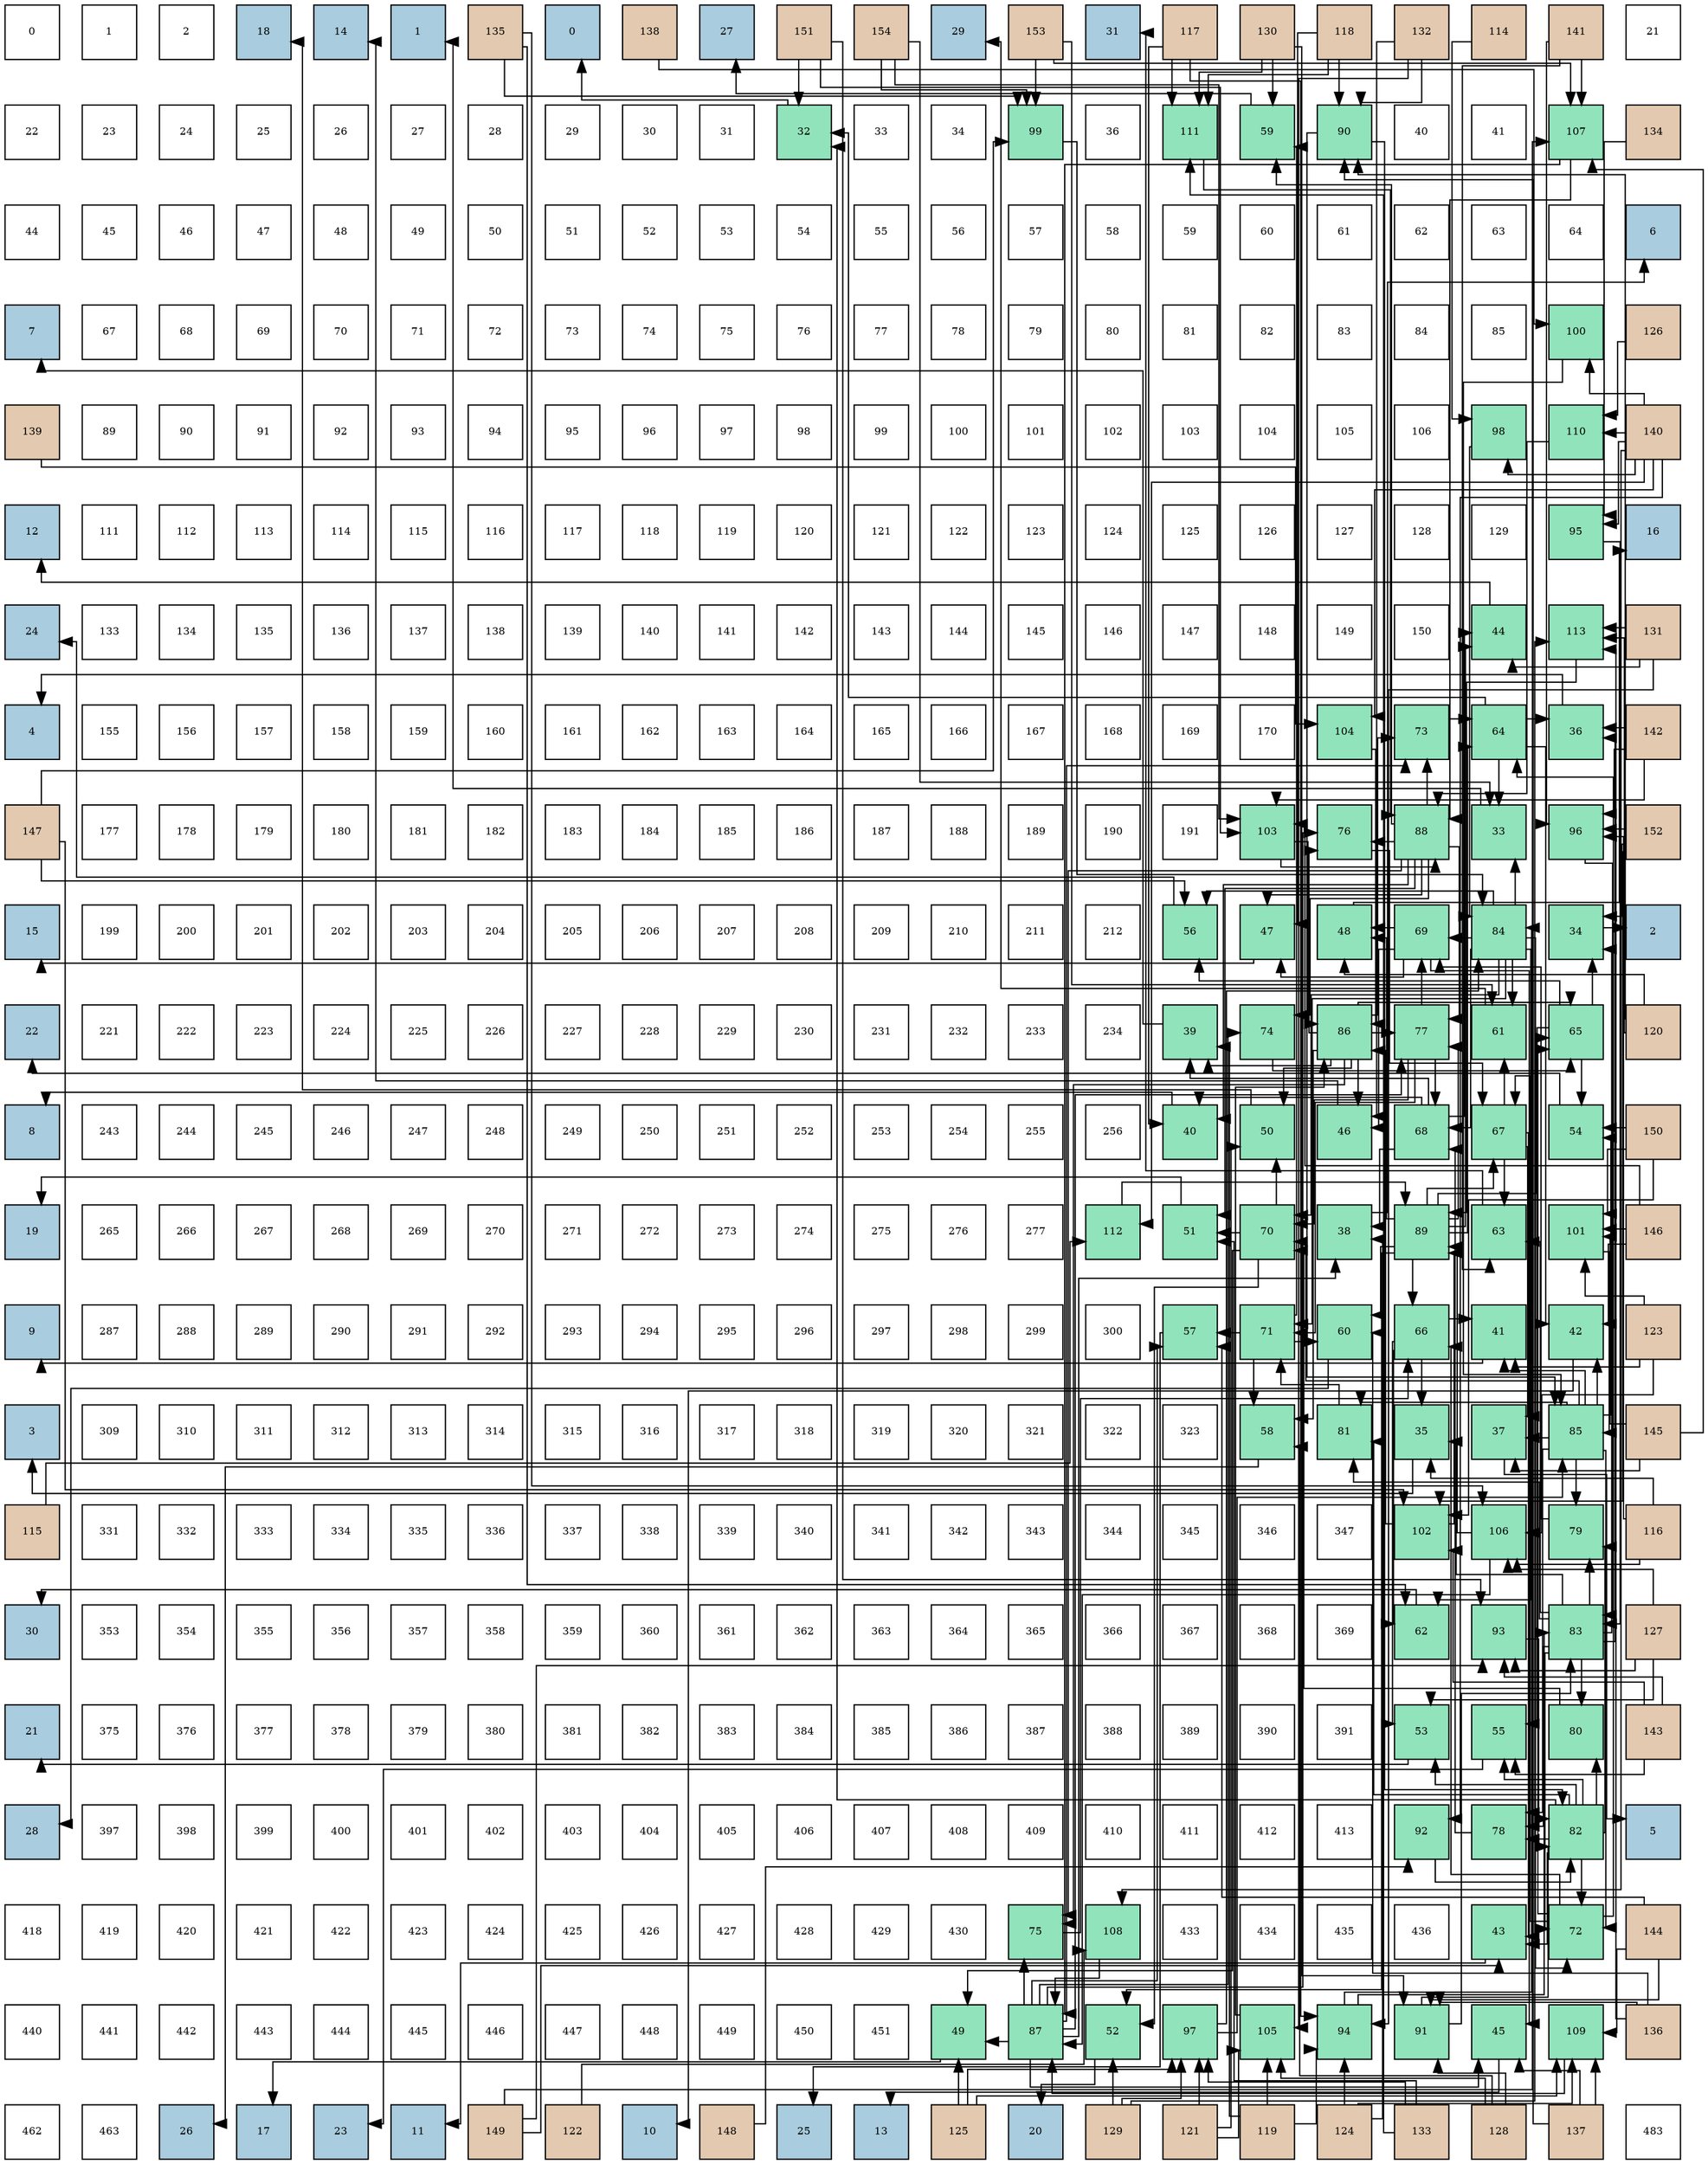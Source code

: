 digraph layout{
 rankdir=TB;
 splines=ortho;
 node [style=filled shape=square fixedsize=true width=0.6];
0[label="0", fontsize=8, fillcolor="#ffffff"];
1[label="1", fontsize=8, fillcolor="#ffffff"];
2[label="2", fontsize=8, fillcolor="#ffffff"];
3[label="18", fontsize=8, fillcolor="#a9ccde"];
4[label="14", fontsize=8, fillcolor="#a9ccde"];
5[label="1", fontsize=8, fillcolor="#a9ccde"];
6[label="135", fontsize=8, fillcolor="#e3c9af"];
7[label="0", fontsize=8, fillcolor="#a9ccde"];
8[label="138", fontsize=8, fillcolor="#e3c9af"];
9[label="27", fontsize=8, fillcolor="#a9ccde"];
10[label="151", fontsize=8, fillcolor="#e3c9af"];
11[label="154", fontsize=8, fillcolor="#e3c9af"];
12[label="29", fontsize=8, fillcolor="#a9ccde"];
13[label="153", fontsize=8, fillcolor="#e3c9af"];
14[label="31", fontsize=8, fillcolor="#a9ccde"];
15[label="117", fontsize=8, fillcolor="#e3c9af"];
16[label="130", fontsize=8, fillcolor="#e3c9af"];
17[label="118", fontsize=8, fillcolor="#e3c9af"];
18[label="132", fontsize=8, fillcolor="#e3c9af"];
19[label="114", fontsize=8, fillcolor="#e3c9af"];
20[label="141", fontsize=8, fillcolor="#e3c9af"];
21[label="21", fontsize=8, fillcolor="#ffffff"];
22[label="22", fontsize=8, fillcolor="#ffffff"];
23[label="23", fontsize=8, fillcolor="#ffffff"];
24[label="24", fontsize=8, fillcolor="#ffffff"];
25[label="25", fontsize=8, fillcolor="#ffffff"];
26[label="26", fontsize=8, fillcolor="#ffffff"];
27[label="27", fontsize=8, fillcolor="#ffffff"];
28[label="28", fontsize=8, fillcolor="#ffffff"];
29[label="29", fontsize=8, fillcolor="#ffffff"];
30[label="30", fontsize=8, fillcolor="#ffffff"];
31[label="31", fontsize=8, fillcolor="#ffffff"];
32[label="32", fontsize=8, fillcolor="#91e3bb"];
33[label="33", fontsize=8, fillcolor="#ffffff"];
34[label="34", fontsize=8, fillcolor="#ffffff"];
35[label="99", fontsize=8, fillcolor="#91e3bb"];
36[label="36", fontsize=8, fillcolor="#ffffff"];
37[label="111", fontsize=8, fillcolor="#91e3bb"];
38[label="59", fontsize=8, fillcolor="#91e3bb"];
39[label="90", fontsize=8, fillcolor="#91e3bb"];
40[label="40", fontsize=8, fillcolor="#ffffff"];
41[label="41", fontsize=8, fillcolor="#ffffff"];
42[label="107", fontsize=8, fillcolor="#91e3bb"];
43[label="134", fontsize=8, fillcolor="#e3c9af"];
44[label="44", fontsize=8, fillcolor="#ffffff"];
45[label="45", fontsize=8, fillcolor="#ffffff"];
46[label="46", fontsize=8, fillcolor="#ffffff"];
47[label="47", fontsize=8, fillcolor="#ffffff"];
48[label="48", fontsize=8, fillcolor="#ffffff"];
49[label="49", fontsize=8, fillcolor="#ffffff"];
50[label="50", fontsize=8, fillcolor="#ffffff"];
51[label="51", fontsize=8, fillcolor="#ffffff"];
52[label="52", fontsize=8, fillcolor="#ffffff"];
53[label="53", fontsize=8, fillcolor="#ffffff"];
54[label="54", fontsize=8, fillcolor="#ffffff"];
55[label="55", fontsize=8, fillcolor="#ffffff"];
56[label="56", fontsize=8, fillcolor="#ffffff"];
57[label="57", fontsize=8, fillcolor="#ffffff"];
58[label="58", fontsize=8, fillcolor="#ffffff"];
59[label="59", fontsize=8, fillcolor="#ffffff"];
60[label="60", fontsize=8, fillcolor="#ffffff"];
61[label="61", fontsize=8, fillcolor="#ffffff"];
62[label="62", fontsize=8, fillcolor="#ffffff"];
63[label="63", fontsize=8, fillcolor="#ffffff"];
64[label="64", fontsize=8, fillcolor="#ffffff"];
65[label="6", fontsize=8, fillcolor="#a9ccde"];
66[label="7", fontsize=8, fillcolor="#a9ccde"];
67[label="67", fontsize=8, fillcolor="#ffffff"];
68[label="68", fontsize=8, fillcolor="#ffffff"];
69[label="69", fontsize=8, fillcolor="#ffffff"];
70[label="70", fontsize=8, fillcolor="#ffffff"];
71[label="71", fontsize=8, fillcolor="#ffffff"];
72[label="72", fontsize=8, fillcolor="#ffffff"];
73[label="73", fontsize=8, fillcolor="#ffffff"];
74[label="74", fontsize=8, fillcolor="#ffffff"];
75[label="75", fontsize=8, fillcolor="#ffffff"];
76[label="76", fontsize=8, fillcolor="#ffffff"];
77[label="77", fontsize=8, fillcolor="#ffffff"];
78[label="78", fontsize=8, fillcolor="#ffffff"];
79[label="79", fontsize=8, fillcolor="#ffffff"];
80[label="80", fontsize=8, fillcolor="#ffffff"];
81[label="81", fontsize=8, fillcolor="#ffffff"];
82[label="82", fontsize=8, fillcolor="#ffffff"];
83[label="83", fontsize=8, fillcolor="#ffffff"];
84[label="84", fontsize=8, fillcolor="#ffffff"];
85[label="85", fontsize=8, fillcolor="#ffffff"];
86[label="100", fontsize=8, fillcolor="#91e3bb"];
87[label="126", fontsize=8, fillcolor="#e3c9af"];
88[label="139", fontsize=8, fillcolor="#e3c9af"];
89[label="89", fontsize=8, fillcolor="#ffffff"];
90[label="90", fontsize=8, fillcolor="#ffffff"];
91[label="91", fontsize=8, fillcolor="#ffffff"];
92[label="92", fontsize=8, fillcolor="#ffffff"];
93[label="93", fontsize=8, fillcolor="#ffffff"];
94[label="94", fontsize=8, fillcolor="#ffffff"];
95[label="95", fontsize=8, fillcolor="#ffffff"];
96[label="96", fontsize=8, fillcolor="#ffffff"];
97[label="97", fontsize=8, fillcolor="#ffffff"];
98[label="98", fontsize=8, fillcolor="#ffffff"];
99[label="99", fontsize=8, fillcolor="#ffffff"];
100[label="100", fontsize=8, fillcolor="#ffffff"];
101[label="101", fontsize=8, fillcolor="#ffffff"];
102[label="102", fontsize=8, fillcolor="#ffffff"];
103[label="103", fontsize=8, fillcolor="#ffffff"];
104[label="104", fontsize=8, fillcolor="#ffffff"];
105[label="105", fontsize=8, fillcolor="#ffffff"];
106[label="106", fontsize=8, fillcolor="#ffffff"];
107[label="98", fontsize=8, fillcolor="#91e3bb"];
108[label="110", fontsize=8, fillcolor="#91e3bb"];
109[label="140", fontsize=8, fillcolor="#e3c9af"];
110[label="12", fontsize=8, fillcolor="#a9ccde"];
111[label="111", fontsize=8, fillcolor="#ffffff"];
112[label="112", fontsize=8, fillcolor="#ffffff"];
113[label="113", fontsize=8, fillcolor="#ffffff"];
114[label="114", fontsize=8, fillcolor="#ffffff"];
115[label="115", fontsize=8, fillcolor="#ffffff"];
116[label="116", fontsize=8, fillcolor="#ffffff"];
117[label="117", fontsize=8, fillcolor="#ffffff"];
118[label="118", fontsize=8, fillcolor="#ffffff"];
119[label="119", fontsize=8, fillcolor="#ffffff"];
120[label="120", fontsize=8, fillcolor="#ffffff"];
121[label="121", fontsize=8, fillcolor="#ffffff"];
122[label="122", fontsize=8, fillcolor="#ffffff"];
123[label="123", fontsize=8, fillcolor="#ffffff"];
124[label="124", fontsize=8, fillcolor="#ffffff"];
125[label="125", fontsize=8, fillcolor="#ffffff"];
126[label="126", fontsize=8, fillcolor="#ffffff"];
127[label="127", fontsize=8, fillcolor="#ffffff"];
128[label="128", fontsize=8, fillcolor="#ffffff"];
129[label="129", fontsize=8, fillcolor="#ffffff"];
130[label="95", fontsize=8, fillcolor="#91e3bb"];
131[label="16", fontsize=8, fillcolor="#a9ccde"];
132[label="24", fontsize=8, fillcolor="#a9ccde"];
133[label="133", fontsize=8, fillcolor="#ffffff"];
134[label="134", fontsize=8, fillcolor="#ffffff"];
135[label="135", fontsize=8, fillcolor="#ffffff"];
136[label="136", fontsize=8, fillcolor="#ffffff"];
137[label="137", fontsize=8, fillcolor="#ffffff"];
138[label="138", fontsize=8, fillcolor="#ffffff"];
139[label="139", fontsize=8, fillcolor="#ffffff"];
140[label="140", fontsize=8, fillcolor="#ffffff"];
141[label="141", fontsize=8, fillcolor="#ffffff"];
142[label="142", fontsize=8, fillcolor="#ffffff"];
143[label="143", fontsize=8, fillcolor="#ffffff"];
144[label="144", fontsize=8, fillcolor="#ffffff"];
145[label="145", fontsize=8, fillcolor="#ffffff"];
146[label="146", fontsize=8, fillcolor="#ffffff"];
147[label="147", fontsize=8, fillcolor="#ffffff"];
148[label="148", fontsize=8, fillcolor="#ffffff"];
149[label="149", fontsize=8, fillcolor="#ffffff"];
150[label="150", fontsize=8, fillcolor="#ffffff"];
151[label="44", fontsize=8, fillcolor="#91e3bb"];
152[label="113", fontsize=8, fillcolor="#91e3bb"];
153[label="131", fontsize=8, fillcolor="#e3c9af"];
154[label="4", fontsize=8, fillcolor="#a9ccde"];
155[label="155", fontsize=8, fillcolor="#ffffff"];
156[label="156", fontsize=8, fillcolor="#ffffff"];
157[label="157", fontsize=8, fillcolor="#ffffff"];
158[label="158", fontsize=8, fillcolor="#ffffff"];
159[label="159", fontsize=8, fillcolor="#ffffff"];
160[label="160", fontsize=8, fillcolor="#ffffff"];
161[label="161", fontsize=8, fillcolor="#ffffff"];
162[label="162", fontsize=8, fillcolor="#ffffff"];
163[label="163", fontsize=8, fillcolor="#ffffff"];
164[label="164", fontsize=8, fillcolor="#ffffff"];
165[label="165", fontsize=8, fillcolor="#ffffff"];
166[label="166", fontsize=8, fillcolor="#ffffff"];
167[label="167", fontsize=8, fillcolor="#ffffff"];
168[label="168", fontsize=8, fillcolor="#ffffff"];
169[label="169", fontsize=8, fillcolor="#ffffff"];
170[label="170", fontsize=8, fillcolor="#ffffff"];
171[label="104", fontsize=8, fillcolor="#91e3bb"];
172[label="73", fontsize=8, fillcolor="#91e3bb"];
173[label="64", fontsize=8, fillcolor="#91e3bb"];
174[label="36", fontsize=8, fillcolor="#91e3bb"];
175[label="142", fontsize=8, fillcolor="#e3c9af"];
176[label="147", fontsize=8, fillcolor="#e3c9af"];
177[label="177", fontsize=8, fillcolor="#ffffff"];
178[label="178", fontsize=8, fillcolor="#ffffff"];
179[label="179", fontsize=8, fillcolor="#ffffff"];
180[label="180", fontsize=8, fillcolor="#ffffff"];
181[label="181", fontsize=8, fillcolor="#ffffff"];
182[label="182", fontsize=8, fillcolor="#ffffff"];
183[label="183", fontsize=8, fillcolor="#ffffff"];
184[label="184", fontsize=8, fillcolor="#ffffff"];
185[label="185", fontsize=8, fillcolor="#ffffff"];
186[label="186", fontsize=8, fillcolor="#ffffff"];
187[label="187", fontsize=8, fillcolor="#ffffff"];
188[label="188", fontsize=8, fillcolor="#ffffff"];
189[label="189", fontsize=8, fillcolor="#ffffff"];
190[label="190", fontsize=8, fillcolor="#ffffff"];
191[label="191", fontsize=8, fillcolor="#ffffff"];
192[label="103", fontsize=8, fillcolor="#91e3bb"];
193[label="76", fontsize=8, fillcolor="#91e3bb"];
194[label="88", fontsize=8, fillcolor="#91e3bb"];
195[label="33", fontsize=8, fillcolor="#91e3bb"];
196[label="96", fontsize=8, fillcolor="#91e3bb"];
197[label="152", fontsize=8, fillcolor="#e3c9af"];
198[label="15", fontsize=8, fillcolor="#a9ccde"];
199[label="199", fontsize=8, fillcolor="#ffffff"];
200[label="200", fontsize=8, fillcolor="#ffffff"];
201[label="201", fontsize=8, fillcolor="#ffffff"];
202[label="202", fontsize=8, fillcolor="#ffffff"];
203[label="203", fontsize=8, fillcolor="#ffffff"];
204[label="204", fontsize=8, fillcolor="#ffffff"];
205[label="205", fontsize=8, fillcolor="#ffffff"];
206[label="206", fontsize=8, fillcolor="#ffffff"];
207[label="207", fontsize=8, fillcolor="#ffffff"];
208[label="208", fontsize=8, fillcolor="#ffffff"];
209[label="209", fontsize=8, fillcolor="#ffffff"];
210[label="210", fontsize=8, fillcolor="#ffffff"];
211[label="211", fontsize=8, fillcolor="#ffffff"];
212[label="212", fontsize=8, fillcolor="#ffffff"];
213[label="56", fontsize=8, fillcolor="#91e3bb"];
214[label="47", fontsize=8, fillcolor="#91e3bb"];
215[label="48", fontsize=8, fillcolor="#91e3bb"];
216[label="69", fontsize=8, fillcolor="#91e3bb"];
217[label="84", fontsize=8, fillcolor="#91e3bb"];
218[label="34", fontsize=8, fillcolor="#91e3bb"];
219[label="2", fontsize=8, fillcolor="#a9ccde"];
220[label="22", fontsize=8, fillcolor="#a9ccde"];
221[label="221", fontsize=8, fillcolor="#ffffff"];
222[label="222", fontsize=8, fillcolor="#ffffff"];
223[label="223", fontsize=8, fillcolor="#ffffff"];
224[label="224", fontsize=8, fillcolor="#ffffff"];
225[label="225", fontsize=8, fillcolor="#ffffff"];
226[label="226", fontsize=8, fillcolor="#ffffff"];
227[label="227", fontsize=8, fillcolor="#ffffff"];
228[label="228", fontsize=8, fillcolor="#ffffff"];
229[label="229", fontsize=8, fillcolor="#ffffff"];
230[label="230", fontsize=8, fillcolor="#ffffff"];
231[label="231", fontsize=8, fillcolor="#ffffff"];
232[label="232", fontsize=8, fillcolor="#ffffff"];
233[label="233", fontsize=8, fillcolor="#ffffff"];
234[label="234", fontsize=8, fillcolor="#ffffff"];
235[label="39", fontsize=8, fillcolor="#91e3bb"];
236[label="74", fontsize=8, fillcolor="#91e3bb"];
237[label="86", fontsize=8, fillcolor="#91e3bb"];
238[label="77", fontsize=8, fillcolor="#91e3bb"];
239[label="61", fontsize=8, fillcolor="#91e3bb"];
240[label="65", fontsize=8, fillcolor="#91e3bb"];
241[label="120", fontsize=8, fillcolor="#e3c9af"];
242[label="8", fontsize=8, fillcolor="#a9ccde"];
243[label="243", fontsize=8, fillcolor="#ffffff"];
244[label="244", fontsize=8, fillcolor="#ffffff"];
245[label="245", fontsize=8, fillcolor="#ffffff"];
246[label="246", fontsize=8, fillcolor="#ffffff"];
247[label="247", fontsize=8, fillcolor="#ffffff"];
248[label="248", fontsize=8, fillcolor="#ffffff"];
249[label="249", fontsize=8, fillcolor="#ffffff"];
250[label="250", fontsize=8, fillcolor="#ffffff"];
251[label="251", fontsize=8, fillcolor="#ffffff"];
252[label="252", fontsize=8, fillcolor="#ffffff"];
253[label="253", fontsize=8, fillcolor="#ffffff"];
254[label="254", fontsize=8, fillcolor="#ffffff"];
255[label="255", fontsize=8, fillcolor="#ffffff"];
256[label="256", fontsize=8, fillcolor="#ffffff"];
257[label="40", fontsize=8, fillcolor="#91e3bb"];
258[label="50", fontsize=8, fillcolor="#91e3bb"];
259[label="46", fontsize=8, fillcolor="#91e3bb"];
260[label="68", fontsize=8, fillcolor="#91e3bb"];
261[label="67", fontsize=8, fillcolor="#91e3bb"];
262[label="54", fontsize=8, fillcolor="#91e3bb"];
263[label="150", fontsize=8, fillcolor="#e3c9af"];
264[label="19", fontsize=8, fillcolor="#a9ccde"];
265[label="265", fontsize=8, fillcolor="#ffffff"];
266[label="266", fontsize=8, fillcolor="#ffffff"];
267[label="267", fontsize=8, fillcolor="#ffffff"];
268[label="268", fontsize=8, fillcolor="#ffffff"];
269[label="269", fontsize=8, fillcolor="#ffffff"];
270[label="270", fontsize=8, fillcolor="#ffffff"];
271[label="271", fontsize=8, fillcolor="#ffffff"];
272[label="272", fontsize=8, fillcolor="#ffffff"];
273[label="273", fontsize=8, fillcolor="#ffffff"];
274[label="274", fontsize=8, fillcolor="#ffffff"];
275[label="275", fontsize=8, fillcolor="#ffffff"];
276[label="276", fontsize=8, fillcolor="#ffffff"];
277[label="277", fontsize=8, fillcolor="#ffffff"];
278[label="112", fontsize=8, fillcolor="#91e3bb"];
279[label="51", fontsize=8, fillcolor="#91e3bb"];
280[label="70", fontsize=8, fillcolor="#91e3bb"];
281[label="38", fontsize=8, fillcolor="#91e3bb"];
282[label="89", fontsize=8, fillcolor="#91e3bb"];
283[label="63", fontsize=8, fillcolor="#91e3bb"];
284[label="101", fontsize=8, fillcolor="#91e3bb"];
285[label="146", fontsize=8, fillcolor="#e3c9af"];
286[label="9", fontsize=8, fillcolor="#a9ccde"];
287[label="287", fontsize=8, fillcolor="#ffffff"];
288[label="288", fontsize=8, fillcolor="#ffffff"];
289[label="289", fontsize=8, fillcolor="#ffffff"];
290[label="290", fontsize=8, fillcolor="#ffffff"];
291[label="291", fontsize=8, fillcolor="#ffffff"];
292[label="292", fontsize=8, fillcolor="#ffffff"];
293[label="293", fontsize=8, fillcolor="#ffffff"];
294[label="294", fontsize=8, fillcolor="#ffffff"];
295[label="295", fontsize=8, fillcolor="#ffffff"];
296[label="296", fontsize=8, fillcolor="#ffffff"];
297[label="297", fontsize=8, fillcolor="#ffffff"];
298[label="298", fontsize=8, fillcolor="#ffffff"];
299[label="299", fontsize=8, fillcolor="#ffffff"];
300[label="300", fontsize=8, fillcolor="#ffffff"];
301[label="57", fontsize=8, fillcolor="#91e3bb"];
302[label="71", fontsize=8, fillcolor="#91e3bb"];
303[label="60", fontsize=8, fillcolor="#91e3bb"];
304[label="66", fontsize=8, fillcolor="#91e3bb"];
305[label="41", fontsize=8, fillcolor="#91e3bb"];
306[label="42", fontsize=8, fillcolor="#91e3bb"];
307[label="123", fontsize=8, fillcolor="#e3c9af"];
308[label="3", fontsize=8, fillcolor="#a9ccde"];
309[label="309", fontsize=8, fillcolor="#ffffff"];
310[label="310", fontsize=8, fillcolor="#ffffff"];
311[label="311", fontsize=8, fillcolor="#ffffff"];
312[label="312", fontsize=8, fillcolor="#ffffff"];
313[label="313", fontsize=8, fillcolor="#ffffff"];
314[label="314", fontsize=8, fillcolor="#ffffff"];
315[label="315", fontsize=8, fillcolor="#ffffff"];
316[label="316", fontsize=8, fillcolor="#ffffff"];
317[label="317", fontsize=8, fillcolor="#ffffff"];
318[label="318", fontsize=8, fillcolor="#ffffff"];
319[label="319", fontsize=8, fillcolor="#ffffff"];
320[label="320", fontsize=8, fillcolor="#ffffff"];
321[label="321", fontsize=8, fillcolor="#ffffff"];
322[label="322", fontsize=8, fillcolor="#ffffff"];
323[label="323", fontsize=8, fillcolor="#ffffff"];
324[label="58", fontsize=8, fillcolor="#91e3bb"];
325[label="81", fontsize=8, fillcolor="#91e3bb"];
326[label="35", fontsize=8, fillcolor="#91e3bb"];
327[label="37", fontsize=8, fillcolor="#91e3bb"];
328[label="85", fontsize=8, fillcolor="#91e3bb"];
329[label="145", fontsize=8, fillcolor="#e3c9af"];
330[label="115", fontsize=8, fillcolor="#e3c9af"];
331[label="331", fontsize=8, fillcolor="#ffffff"];
332[label="332", fontsize=8, fillcolor="#ffffff"];
333[label="333", fontsize=8, fillcolor="#ffffff"];
334[label="334", fontsize=8, fillcolor="#ffffff"];
335[label="335", fontsize=8, fillcolor="#ffffff"];
336[label="336", fontsize=8, fillcolor="#ffffff"];
337[label="337", fontsize=8, fillcolor="#ffffff"];
338[label="338", fontsize=8, fillcolor="#ffffff"];
339[label="339", fontsize=8, fillcolor="#ffffff"];
340[label="340", fontsize=8, fillcolor="#ffffff"];
341[label="341", fontsize=8, fillcolor="#ffffff"];
342[label="342", fontsize=8, fillcolor="#ffffff"];
343[label="343", fontsize=8, fillcolor="#ffffff"];
344[label="344", fontsize=8, fillcolor="#ffffff"];
345[label="345", fontsize=8, fillcolor="#ffffff"];
346[label="346", fontsize=8, fillcolor="#ffffff"];
347[label="347", fontsize=8, fillcolor="#ffffff"];
348[label="102", fontsize=8, fillcolor="#91e3bb"];
349[label="106", fontsize=8, fillcolor="#91e3bb"];
350[label="79", fontsize=8, fillcolor="#91e3bb"];
351[label="116", fontsize=8, fillcolor="#e3c9af"];
352[label="30", fontsize=8, fillcolor="#a9ccde"];
353[label="353", fontsize=8, fillcolor="#ffffff"];
354[label="354", fontsize=8, fillcolor="#ffffff"];
355[label="355", fontsize=8, fillcolor="#ffffff"];
356[label="356", fontsize=8, fillcolor="#ffffff"];
357[label="357", fontsize=8, fillcolor="#ffffff"];
358[label="358", fontsize=8, fillcolor="#ffffff"];
359[label="359", fontsize=8, fillcolor="#ffffff"];
360[label="360", fontsize=8, fillcolor="#ffffff"];
361[label="361", fontsize=8, fillcolor="#ffffff"];
362[label="362", fontsize=8, fillcolor="#ffffff"];
363[label="363", fontsize=8, fillcolor="#ffffff"];
364[label="364", fontsize=8, fillcolor="#ffffff"];
365[label="365", fontsize=8, fillcolor="#ffffff"];
366[label="366", fontsize=8, fillcolor="#ffffff"];
367[label="367", fontsize=8, fillcolor="#ffffff"];
368[label="368", fontsize=8, fillcolor="#ffffff"];
369[label="369", fontsize=8, fillcolor="#ffffff"];
370[label="62", fontsize=8, fillcolor="#91e3bb"];
371[label="93", fontsize=8, fillcolor="#91e3bb"];
372[label="83", fontsize=8, fillcolor="#91e3bb"];
373[label="127", fontsize=8, fillcolor="#e3c9af"];
374[label="21", fontsize=8, fillcolor="#a9ccde"];
375[label="375", fontsize=8, fillcolor="#ffffff"];
376[label="376", fontsize=8, fillcolor="#ffffff"];
377[label="377", fontsize=8, fillcolor="#ffffff"];
378[label="378", fontsize=8, fillcolor="#ffffff"];
379[label="379", fontsize=8, fillcolor="#ffffff"];
380[label="380", fontsize=8, fillcolor="#ffffff"];
381[label="381", fontsize=8, fillcolor="#ffffff"];
382[label="382", fontsize=8, fillcolor="#ffffff"];
383[label="383", fontsize=8, fillcolor="#ffffff"];
384[label="384", fontsize=8, fillcolor="#ffffff"];
385[label="385", fontsize=8, fillcolor="#ffffff"];
386[label="386", fontsize=8, fillcolor="#ffffff"];
387[label="387", fontsize=8, fillcolor="#ffffff"];
388[label="388", fontsize=8, fillcolor="#ffffff"];
389[label="389", fontsize=8, fillcolor="#ffffff"];
390[label="390", fontsize=8, fillcolor="#ffffff"];
391[label="391", fontsize=8, fillcolor="#ffffff"];
392[label="53", fontsize=8, fillcolor="#91e3bb"];
393[label="55", fontsize=8, fillcolor="#91e3bb"];
394[label="80", fontsize=8, fillcolor="#91e3bb"];
395[label="143", fontsize=8, fillcolor="#e3c9af"];
396[label="28", fontsize=8, fillcolor="#a9ccde"];
397[label="397", fontsize=8, fillcolor="#ffffff"];
398[label="398", fontsize=8, fillcolor="#ffffff"];
399[label="399", fontsize=8, fillcolor="#ffffff"];
400[label="400", fontsize=8, fillcolor="#ffffff"];
401[label="401", fontsize=8, fillcolor="#ffffff"];
402[label="402", fontsize=8, fillcolor="#ffffff"];
403[label="403", fontsize=8, fillcolor="#ffffff"];
404[label="404", fontsize=8, fillcolor="#ffffff"];
405[label="405", fontsize=8, fillcolor="#ffffff"];
406[label="406", fontsize=8, fillcolor="#ffffff"];
407[label="407", fontsize=8, fillcolor="#ffffff"];
408[label="408", fontsize=8, fillcolor="#ffffff"];
409[label="409", fontsize=8, fillcolor="#ffffff"];
410[label="410", fontsize=8, fillcolor="#ffffff"];
411[label="411", fontsize=8, fillcolor="#ffffff"];
412[label="412", fontsize=8, fillcolor="#ffffff"];
413[label="413", fontsize=8, fillcolor="#ffffff"];
414[label="92", fontsize=8, fillcolor="#91e3bb"];
415[label="78", fontsize=8, fillcolor="#91e3bb"];
416[label="82", fontsize=8, fillcolor="#91e3bb"];
417[label="5", fontsize=8, fillcolor="#a9ccde"];
418[label="418", fontsize=8, fillcolor="#ffffff"];
419[label="419", fontsize=8, fillcolor="#ffffff"];
420[label="420", fontsize=8, fillcolor="#ffffff"];
421[label="421", fontsize=8, fillcolor="#ffffff"];
422[label="422", fontsize=8, fillcolor="#ffffff"];
423[label="423", fontsize=8, fillcolor="#ffffff"];
424[label="424", fontsize=8, fillcolor="#ffffff"];
425[label="425", fontsize=8, fillcolor="#ffffff"];
426[label="426", fontsize=8, fillcolor="#ffffff"];
427[label="427", fontsize=8, fillcolor="#ffffff"];
428[label="428", fontsize=8, fillcolor="#ffffff"];
429[label="429", fontsize=8, fillcolor="#ffffff"];
430[label="430", fontsize=8, fillcolor="#ffffff"];
431[label="75", fontsize=8, fillcolor="#91e3bb"];
432[label="108", fontsize=8, fillcolor="#91e3bb"];
433[label="433", fontsize=8, fillcolor="#ffffff"];
434[label="434", fontsize=8, fillcolor="#ffffff"];
435[label="435", fontsize=8, fillcolor="#ffffff"];
436[label="436", fontsize=8, fillcolor="#ffffff"];
437[label="43", fontsize=8, fillcolor="#91e3bb"];
438[label="72", fontsize=8, fillcolor="#91e3bb"];
439[label="144", fontsize=8, fillcolor="#e3c9af"];
440[label="440", fontsize=8, fillcolor="#ffffff"];
441[label="441", fontsize=8, fillcolor="#ffffff"];
442[label="442", fontsize=8, fillcolor="#ffffff"];
443[label="443", fontsize=8, fillcolor="#ffffff"];
444[label="444", fontsize=8, fillcolor="#ffffff"];
445[label="445", fontsize=8, fillcolor="#ffffff"];
446[label="446", fontsize=8, fillcolor="#ffffff"];
447[label="447", fontsize=8, fillcolor="#ffffff"];
448[label="448", fontsize=8, fillcolor="#ffffff"];
449[label="449", fontsize=8, fillcolor="#ffffff"];
450[label="450", fontsize=8, fillcolor="#ffffff"];
451[label="451", fontsize=8, fillcolor="#ffffff"];
452[label="49", fontsize=8, fillcolor="#91e3bb"];
453[label="87", fontsize=8, fillcolor="#91e3bb"];
454[label="52", fontsize=8, fillcolor="#91e3bb"];
455[label="97", fontsize=8, fillcolor="#91e3bb"];
456[label="105", fontsize=8, fillcolor="#91e3bb"];
457[label="94", fontsize=8, fillcolor="#91e3bb"];
458[label="91", fontsize=8, fillcolor="#91e3bb"];
459[label="45", fontsize=8, fillcolor="#91e3bb"];
460[label="109", fontsize=8, fillcolor="#91e3bb"];
461[label="136", fontsize=8, fillcolor="#e3c9af"];
462[label="462", fontsize=8, fillcolor="#ffffff"];
463[label="463", fontsize=8, fillcolor="#ffffff"];
464[label="26", fontsize=8, fillcolor="#a9ccde"];
465[label="17", fontsize=8, fillcolor="#a9ccde"];
466[label="23", fontsize=8, fillcolor="#a9ccde"];
467[label="11", fontsize=8, fillcolor="#a9ccde"];
468[label="149", fontsize=8, fillcolor="#e3c9af"];
469[label="122", fontsize=8, fillcolor="#e3c9af"];
470[label="10", fontsize=8, fillcolor="#a9ccde"];
471[label="148", fontsize=8, fillcolor="#e3c9af"];
472[label="25", fontsize=8, fillcolor="#a9ccde"];
473[label="13", fontsize=8, fillcolor="#a9ccde"];
474[label="125", fontsize=8, fillcolor="#e3c9af"];
475[label="20", fontsize=8, fillcolor="#a9ccde"];
476[label="129", fontsize=8, fillcolor="#e3c9af"];
477[label="121", fontsize=8, fillcolor="#e3c9af"];
478[label="119", fontsize=8, fillcolor="#e3c9af"];
479[label="124", fontsize=8, fillcolor="#e3c9af"];
480[label="133", fontsize=8, fillcolor="#e3c9af"];
481[label="128", fontsize=8, fillcolor="#e3c9af"];
482[label="137", fontsize=8, fillcolor="#e3c9af"];
483[label="483", fontsize=8, fillcolor="#ffffff"];
edge [constraint=false, style=vis];32 -> 7;
195 -> 5;
218 -> 219;
326 -> 308;
174 -> 154;
327 -> 417;
281 -> 65;
235 -> 66;
257 -> 242;
305 -> 286;
306 -> 470;
437 -> 467;
151 -> 110;
459 -> 473;
259 -> 4;
214 -> 198;
215 -> 131;
452 -> 465;
258 -> 3;
279 -> 264;
454 -> 475;
392 -> 374;
262 -> 220;
393 -> 466;
213 -> 132;
301 -> 472;
324 -> 464;
38 -> 9;
303 -> 396;
239 -> 12;
370 -> 352;
283 -> 14;
173 -> 32;
173 -> 195;
173 -> 174;
173 -> 306;
240 -> 218;
240 -> 262;
240 -> 393;
240 -> 213;
304 -> 326;
304 -> 305;
304 -> 392;
304 -> 370;
261 -> 327;
261 -> 437;
261 -> 239;
261 -> 283;
260 -> 281;
260 -> 235;
260 -> 257;
260 -> 151;
216 -> 459;
216 -> 259;
216 -> 214;
216 -> 215;
280 -> 452;
280 -> 258;
280 -> 279;
280 -> 454;
302 -> 301;
302 -> 324;
302 -> 38;
302 -> 303;
438 -> 173;
438 -> 240;
438 -> 304;
438 -> 261;
172 -> 173;
236 -> 240;
431 -> 304;
193 -> 261;
238 -> 260;
238 -> 216;
238 -> 280;
238 -> 302;
415 -> 260;
350 -> 216;
394 -> 280;
325 -> 302;
416 -> 32;
416 -> 437;
416 -> 392;
416 -> 393;
416 -> 438;
416 -> 415;
416 -> 350;
416 -> 394;
416 -> 325;
372 -> 218;
372 -> 326;
372 -> 174;
372 -> 283;
372 -> 438;
372 -> 415;
372 -> 350;
372 -> 394;
372 -> 325;
217 -> 195;
217 -> 213;
217 -> 239;
217 -> 370;
217 -> 260;
217 -> 216;
217 -> 280;
217 -> 302;
217 -> 438;
328 -> 327;
328 -> 305;
328 -> 306;
328 -> 262;
328 -> 280;
328 -> 438;
328 -> 415;
328 -> 350;
328 -> 325;
237 -> 235;
237 -> 259;
237 -> 258;
237 -> 324;
237 -> 240;
237 -> 172;
237 -> 431;
237 -> 193;
237 -> 238;
453 -> 281;
453 -> 459;
453 -> 452;
453 -> 301;
453 -> 172;
453 -> 236;
453 -> 431;
453 -> 193;
453 -> 238;
194 -> 257;
194 -> 214;
194 -> 279;
194 -> 38;
194 -> 172;
194 -> 236;
194 -> 431;
194 -> 193;
194 -> 238;
282 -> 151;
282 -> 215;
282 -> 454;
282 -> 303;
282 -> 173;
282 -> 240;
282 -> 304;
282 -> 261;
282 -> 238;
39 -> 416;
39 -> 328;
458 -> 416;
458 -> 372;
414 -> 416;
371 -> 416;
457 -> 372;
457 -> 217;
130 -> 372;
196 -> 372;
455 -> 217;
455 -> 328;
107 -> 217;
35 -> 217;
86 -> 328;
284 -> 328;
348 -> 237;
348 -> 282;
192 -> 237;
192 -> 194;
171 -> 237;
456 -> 237;
349 -> 453;
349 -> 282;
42 -> 453;
42 -> 194;
432 -> 453;
460 -> 453;
108 -> 194;
37 -> 194;
278 -> 282;
152 -> 282;
19 -> 107;
330 -> 278;
351 -> 326;
351 -> 196;
351 -> 349;
15 -> 257;
15 -> 457;
15 -> 37;
17 -> 214;
17 -> 39;
17 -> 37;
478 -> 235;
478 -> 457;
478 -> 456;
241 -> 215;
241 -> 39;
241 -> 152;
477 -> 258;
477 -> 455;
477 -> 456;
469 -> 432;
307 -> 305;
307 -> 284;
307 -> 349;
479 -> 281;
479 -> 457;
479 -> 460;
474 -> 452;
474 -> 455;
474 -> 460;
87 -> 108;
373 -> 392;
373 -> 371;
373 -> 349;
481 -> 324;
481 -> 458;
481 -> 456;
476 -> 454;
476 -> 455;
476 -> 152;
16 -> 38;
16 -> 458;
16 -> 37;
153 -> 151;
153 -> 457;
153 -> 152;
18 -> 259;
18 -> 39;
18 -> 456;
480 -> 279;
480 -> 455;
480 -> 37;
43 -> 130;
6 -> 370;
6 -> 35;
6 -> 349;
461 -> 303;
461 -> 458;
461 -> 152;
482 -> 459;
482 -> 39;
482 -> 460;
8 -> 86;
88 -> 171;
109 -> 414;
109 -> 130;
109 -> 107;
109 -> 86;
109 -> 171;
109 -> 432;
109 -> 108;
109 -> 278;
20 -> 283;
20 -> 196;
20 -> 42;
175 -> 174;
175 -> 196;
175 -> 192;
395 -> 393;
395 -> 371;
395 -> 348;
439 -> 301;
439 -> 458;
439 -> 460;
329 -> 327;
329 -> 284;
329 -> 42;
285 -> 306;
285 -> 284;
285 -> 192;
176 -> 213;
176 -> 35;
176 -> 348;
471 -> 414;
468 -> 437;
468 -> 371;
468 -> 42;
263 -> 262;
263 -> 284;
263 -> 348;
10 -> 32;
10 -> 371;
10 -> 192;
197 -> 218;
197 -> 196;
197 -> 348;
13 -> 239;
13 -> 35;
13 -> 42;
11 -> 195;
11 -> 35;
11 -> 192;
edge [constraint=true, style=invis];
0 -> 22 -> 44 -> 66 -> 88 -> 110 -> 132 -> 154 -> 176 -> 198 -> 220 -> 242 -> 264 -> 286 -> 308 -> 330 -> 352 -> 374 -> 396 -> 418 -> 440 -> 462;
1 -> 23 -> 45 -> 67 -> 89 -> 111 -> 133 -> 155 -> 177 -> 199 -> 221 -> 243 -> 265 -> 287 -> 309 -> 331 -> 353 -> 375 -> 397 -> 419 -> 441 -> 463;
2 -> 24 -> 46 -> 68 -> 90 -> 112 -> 134 -> 156 -> 178 -> 200 -> 222 -> 244 -> 266 -> 288 -> 310 -> 332 -> 354 -> 376 -> 398 -> 420 -> 442 -> 464;
3 -> 25 -> 47 -> 69 -> 91 -> 113 -> 135 -> 157 -> 179 -> 201 -> 223 -> 245 -> 267 -> 289 -> 311 -> 333 -> 355 -> 377 -> 399 -> 421 -> 443 -> 465;
4 -> 26 -> 48 -> 70 -> 92 -> 114 -> 136 -> 158 -> 180 -> 202 -> 224 -> 246 -> 268 -> 290 -> 312 -> 334 -> 356 -> 378 -> 400 -> 422 -> 444 -> 466;
5 -> 27 -> 49 -> 71 -> 93 -> 115 -> 137 -> 159 -> 181 -> 203 -> 225 -> 247 -> 269 -> 291 -> 313 -> 335 -> 357 -> 379 -> 401 -> 423 -> 445 -> 467;
6 -> 28 -> 50 -> 72 -> 94 -> 116 -> 138 -> 160 -> 182 -> 204 -> 226 -> 248 -> 270 -> 292 -> 314 -> 336 -> 358 -> 380 -> 402 -> 424 -> 446 -> 468;
7 -> 29 -> 51 -> 73 -> 95 -> 117 -> 139 -> 161 -> 183 -> 205 -> 227 -> 249 -> 271 -> 293 -> 315 -> 337 -> 359 -> 381 -> 403 -> 425 -> 447 -> 469;
8 -> 30 -> 52 -> 74 -> 96 -> 118 -> 140 -> 162 -> 184 -> 206 -> 228 -> 250 -> 272 -> 294 -> 316 -> 338 -> 360 -> 382 -> 404 -> 426 -> 448 -> 470;
9 -> 31 -> 53 -> 75 -> 97 -> 119 -> 141 -> 163 -> 185 -> 207 -> 229 -> 251 -> 273 -> 295 -> 317 -> 339 -> 361 -> 383 -> 405 -> 427 -> 449 -> 471;
10 -> 32 -> 54 -> 76 -> 98 -> 120 -> 142 -> 164 -> 186 -> 208 -> 230 -> 252 -> 274 -> 296 -> 318 -> 340 -> 362 -> 384 -> 406 -> 428 -> 450 -> 472;
11 -> 33 -> 55 -> 77 -> 99 -> 121 -> 143 -> 165 -> 187 -> 209 -> 231 -> 253 -> 275 -> 297 -> 319 -> 341 -> 363 -> 385 -> 407 -> 429 -> 451 -> 473;
12 -> 34 -> 56 -> 78 -> 100 -> 122 -> 144 -> 166 -> 188 -> 210 -> 232 -> 254 -> 276 -> 298 -> 320 -> 342 -> 364 -> 386 -> 408 -> 430 -> 452 -> 474;
13 -> 35 -> 57 -> 79 -> 101 -> 123 -> 145 -> 167 -> 189 -> 211 -> 233 -> 255 -> 277 -> 299 -> 321 -> 343 -> 365 -> 387 -> 409 -> 431 -> 453 -> 475;
14 -> 36 -> 58 -> 80 -> 102 -> 124 -> 146 -> 168 -> 190 -> 212 -> 234 -> 256 -> 278 -> 300 -> 322 -> 344 -> 366 -> 388 -> 410 -> 432 -> 454 -> 476;
15 -> 37 -> 59 -> 81 -> 103 -> 125 -> 147 -> 169 -> 191 -> 213 -> 235 -> 257 -> 279 -> 301 -> 323 -> 345 -> 367 -> 389 -> 411 -> 433 -> 455 -> 477;
16 -> 38 -> 60 -> 82 -> 104 -> 126 -> 148 -> 170 -> 192 -> 214 -> 236 -> 258 -> 280 -> 302 -> 324 -> 346 -> 368 -> 390 -> 412 -> 434 -> 456 -> 478;
17 -> 39 -> 61 -> 83 -> 105 -> 127 -> 149 -> 171 -> 193 -> 215 -> 237 -> 259 -> 281 -> 303 -> 325 -> 347 -> 369 -> 391 -> 413 -> 435 -> 457 -> 479;
18 -> 40 -> 62 -> 84 -> 106 -> 128 -> 150 -> 172 -> 194 -> 216 -> 238 -> 260 -> 282 -> 304 -> 326 -> 348 -> 370 -> 392 -> 414 -> 436 -> 458 -> 480;
19 -> 41 -> 63 -> 85 -> 107 -> 129 -> 151 -> 173 -> 195 -> 217 -> 239 -> 261 -> 283 -> 305 -> 327 -> 349 -> 371 -> 393 -> 415 -> 437 -> 459 -> 481;
20 -> 42 -> 64 -> 86 -> 108 -> 130 -> 152 -> 174 -> 196 -> 218 -> 240 -> 262 -> 284 -> 306 -> 328 -> 350 -> 372 -> 394 -> 416 -> 438 -> 460 -> 482;
21 -> 43 -> 65 -> 87 -> 109 -> 131 -> 153 -> 175 -> 197 -> 219 -> 241 -> 263 -> 285 -> 307 -> 329 -> 351 -> 373 -> 395 -> 417 -> 439 -> 461 -> 483;
rank = same {0 -> 1 -> 2 -> 3 -> 4 -> 5 -> 6 -> 7 -> 8 -> 9 -> 10 -> 11 -> 12 -> 13 -> 14 -> 15 -> 16 -> 17 -> 18 -> 19 -> 20 -> 21};
rank = same {22 -> 23 -> 24 -> 25 -> 26 -> 27 -> 28 -> 29 -> 30 -> 31 -> 32 -> 33 -> 34 -> 35 -> 36 -> 37 -> 38 -> 39 -> 40 -> 41 -> 42 -> 43};
rank = same {44 -> 45 -> 46 -> 47 -> 48 -> 49 -> 50 -> 51 -> 52 -> 53 -> 54 -> 55 -> 56 -> 57 -> 58 -> 59 -> 60 -> 61 -> 62 -> 63 -> 64 -> 65};
rank = same {66 -> 67 -> 68 -> 69 -> 70 -> 71 -> 72 -> 73 -> 74 -> 75 -> 76 -> 77 -> 78 -> 79 -> 80 -> 81 -> 82 -> 83 -> 84 -> 85 -> 86 -> 87};
rank = same {88 -> 89 -> 90 -> 91 -> 92 -> 93 -> 94 -> 95 -> 96 -> 97 -> 98 -> 99 -> 100 -> 101 -> 102 -> 103 -> 104 -> 105 -> 106 -> 107 -> 108 -> 109};
rank = same {110 -> 111 -> 112 -> 113 -> 114 -> 115 -> 116 -> 117 -> 118 -> 119 -> 120 -> 121 -> 122 -> 123 -> 124 -> 125 -> 126 -> 127 -> 128 -> 129 -> 130 -> 131};
rank = same {132 -> 133 -> 134 -> 135 -> 136 -> 137 -> 138 -> 139 -> 140 -> 141 -> 142 -> 143 -> 144 -> 145 -> 146 -> 147 -> 148 -> 149 -> 150 -> 151 -> 152 -> 153};
rank = same {154 -> 155 -> 156 -> 157 -> 158 -> 159 -> 160 -> 161 -> 162 -> 163 -> 164 -> 165 -> 166 -> 167 -> 168 -> 169 -> 170 -> 171 -> 172 -> 173 -> 174 -> 175};
rank = same {176 -> 177 -> 178 -> 179 -> 180 -> 181 -> 182 -> 183 -> 184 -> 185 -> 186 -> 187 -> 188 -> 189 -> 190 -> 191 -> 192 -> 193 -> 194 -> 195 -> 196 -> 197};
rank = same {198 -> 199 -> 200 -> 201 -> 202 -> 203 -> 204 -> 205 -> 206 -> 207 -> 208 -> 209 -> 210 -> 211 -> 212 -> 213 -> 214 -> 215 -> 216 -> 217 -> 218 -> 219};
rank = same {220 -> 221 -> 222 -> 223 -> 224 -> 225 -> 226 -> 227 -> 228 -> 229 -> 230 -> 231 -> 232 -> 233 -> 234 -> 235 -> 236 -> 237 -> 238 -> 239 -> 240 -> 241};
rank = same {242 -> 243 -> 244 -> 245 -> 246 -> 247 -> 248 -> 249 -> 250 -> 251 -> 252 -> 253 -> 254 -> 255 -> 256 -> 257 -> 258 -> 259 -> 260 -> 261 -> 262 -> 263};
rank = same {264 -> 265 -> 266 -> 267 -> 268 -> 269 -> 270 -> 271 -> 272 -> 273 -> 274 -> 275 -> 276 -> 277 -> 278 -> 279 -> 280 -> 281 -> 282 -> 283 -> 284 -> 285};
rank = same {286 -> 287 -> 288 -> 289 -> 290 -> 291 -> 292 -> 293 -> 294 -> 295 -> 296 -> 297 -> 298 -> 299 -> 300 -> 301 -> 302 -> 303 -> 304 -> 305 -> 306 -> 307};
rank = same {308 -> 309 -> 310 -> 311 -> 312 -> 313 -> 314 -> 315 -> 316 -> 317 -> 318 -> 319 -> 320 -> 321 -> 322 -> 323 -> 324 -> 325 -> 326 -> 327 -> 328 -> 329};
rank = same {330 -> 331 -> 332 -> 333 -> 334 -> 335 -> 336 -> 337 -> 338 -> 339 -> 340 -> 341 -> 342 -> 343 -> 344 -> 345 -> 346 -> 347 -> 348 -> 349 -> 350 -> 351};
rank = same {352 -> 353 -> 354 -> 355 -> 356 -> 357 -> 358 -> 359 -> 360 -> 361 -> 362 -> 363 -> 364 -> 365 -> 366 -> 367 -> 368 -> 369 -> 370 -> 371 -> 372 -> 373};
rank = same {374 -> 375 -> 376 -> 377 -> 378 -> 379 -> 380 -> 381 -> 382 -> 383 -> 384 -> 385 -> 386 -> 387 -> 388 -> 389 -> 390 -> 391 -> 392 -> 393 -> 394 -> 395};
rank = same {396 -> 397 -> 398 -> 399 -> 400 -> 401 -> 402 -> 403 -> 404 -> 405 -> 406 -> 407 -> 408 -> 409 -> 410 -> 411 -> 412 -> 413 -> 414 -> 415 -> 416 -> 417};
rank = same {418 -> 419 -> 420 -> 421 -> 422 -> 423 -> 424 -> 425 -> 426 -> 427 -> 428 -> 429 -> 430 -> 431 -> 432 -> 433 -> 434 -> 435 -> 436 -> 437 -> 438 -> 439};
rank = same {440 -> 441 -> 442 -> 443 -> 444 -> 445 -> 446 -> 447 -> 448 -> 449 -> 450 -> 451 -> 452 -> 453 -> 454 -> 455 -> 456 -> 457 -> 458 -> 459 -> 460 -> 461};
rank = same {462 -> 463 -> 464 -> 465 -> 466 -> 467 -> 468 -> 469 -> 470 -> 471 -> 472 -> 473 -> 474 -> 475 -> 476 -> 477 -> 478 -> 479 -> 480 -> 481 -> 482 -> 483};
}